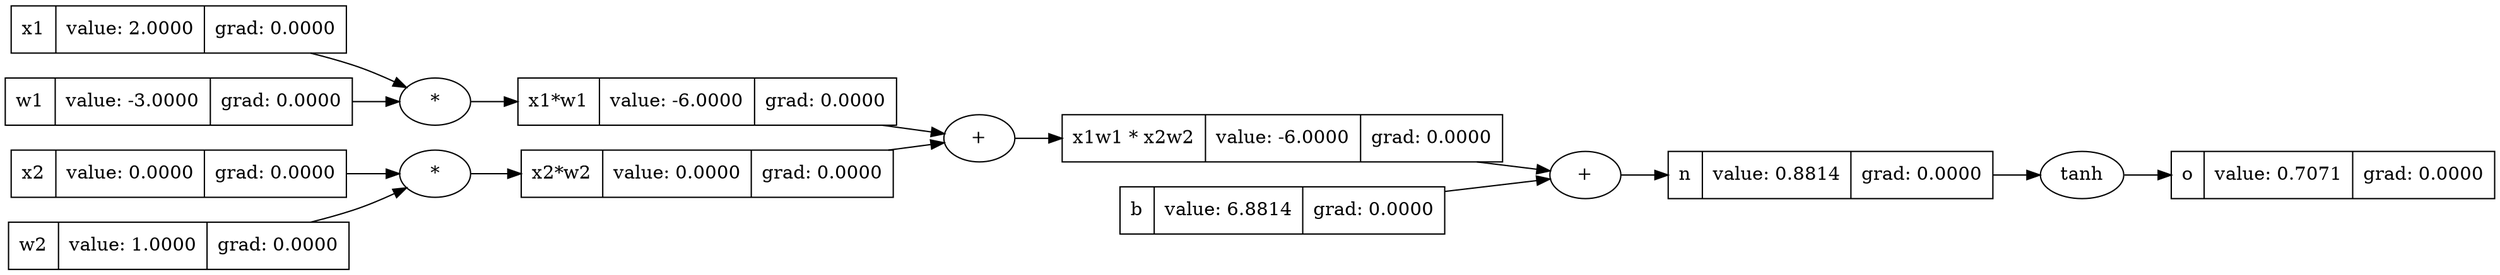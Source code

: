 digraph {
graph [rankdir=LR]
  "93985504030160" [label="{o | value: 0.7071 | grad: 0.0000 }" shape=record]
  "93985504030160tanh" [label="tanh"]
  "93985504030160tanh" -> "93985504030160"
  "93985504030000" -> "93985504030160tanh"
  "93985504030000" [label="{n | value: 0.8814 | grad: 0.0000 }" shape=record]
  "93985504030000+" [label="+"]
  "93985504030000+" -> "93985504030000"
  "93985504029584" -> "93985504030000+"
  "93985504029744" -> "93985504030000+"
  "93985504029584" [label="{x1w1 * x2w2 | value: -6.0000 | grad: 0.0000 }" shape=record]
  "93985504029584+" [label="+"]
  "93985504029584+" -> "93985504029584"
  "93985504029136" -> "93985504029584+"
  "93985504029328" -> "93985504029584+"
  "93985504029136" [label="{x1*w1 | value: -6.0000 | grad: 0.0000 }" shape=record]
  "93985504029136*" [label="*"]
  "93985504029136*" -> "93985504029136"
  "93985504025808" -> "93985504029136*"
  "93985504028496" -> "93985504029136*"
  "93985504025808" [label="{x1 | value: 2.0000 | grad: 0.0000 }" shape=record]
  "93985504028496" [label="{w1 | value: -3.0000 | grad: 0.0000 }" shape=record]
  "93985504029328" [label="{x2*w2 | value: 0.0000 | grad: 0.0000 }" shape=record]
  "93985504029328*" [label="*"]
  "93985504029328*" -> "93985504029328"
  "93985504028720" -> "93985504029328*"
  "93985504028880" -> "93985504029328*"
  "93985504028720" [label="{x2 | value: 0.0000 | grad: 0.0000 }" shape=record]
  "93985504028880" [label="{w2 | value: 1.0000 | grad: 0.0000 }" shape=record]
  "93985504029744" [label="{b | value: 6.8814 | grad: 0.0000 }" shape=record]
}
